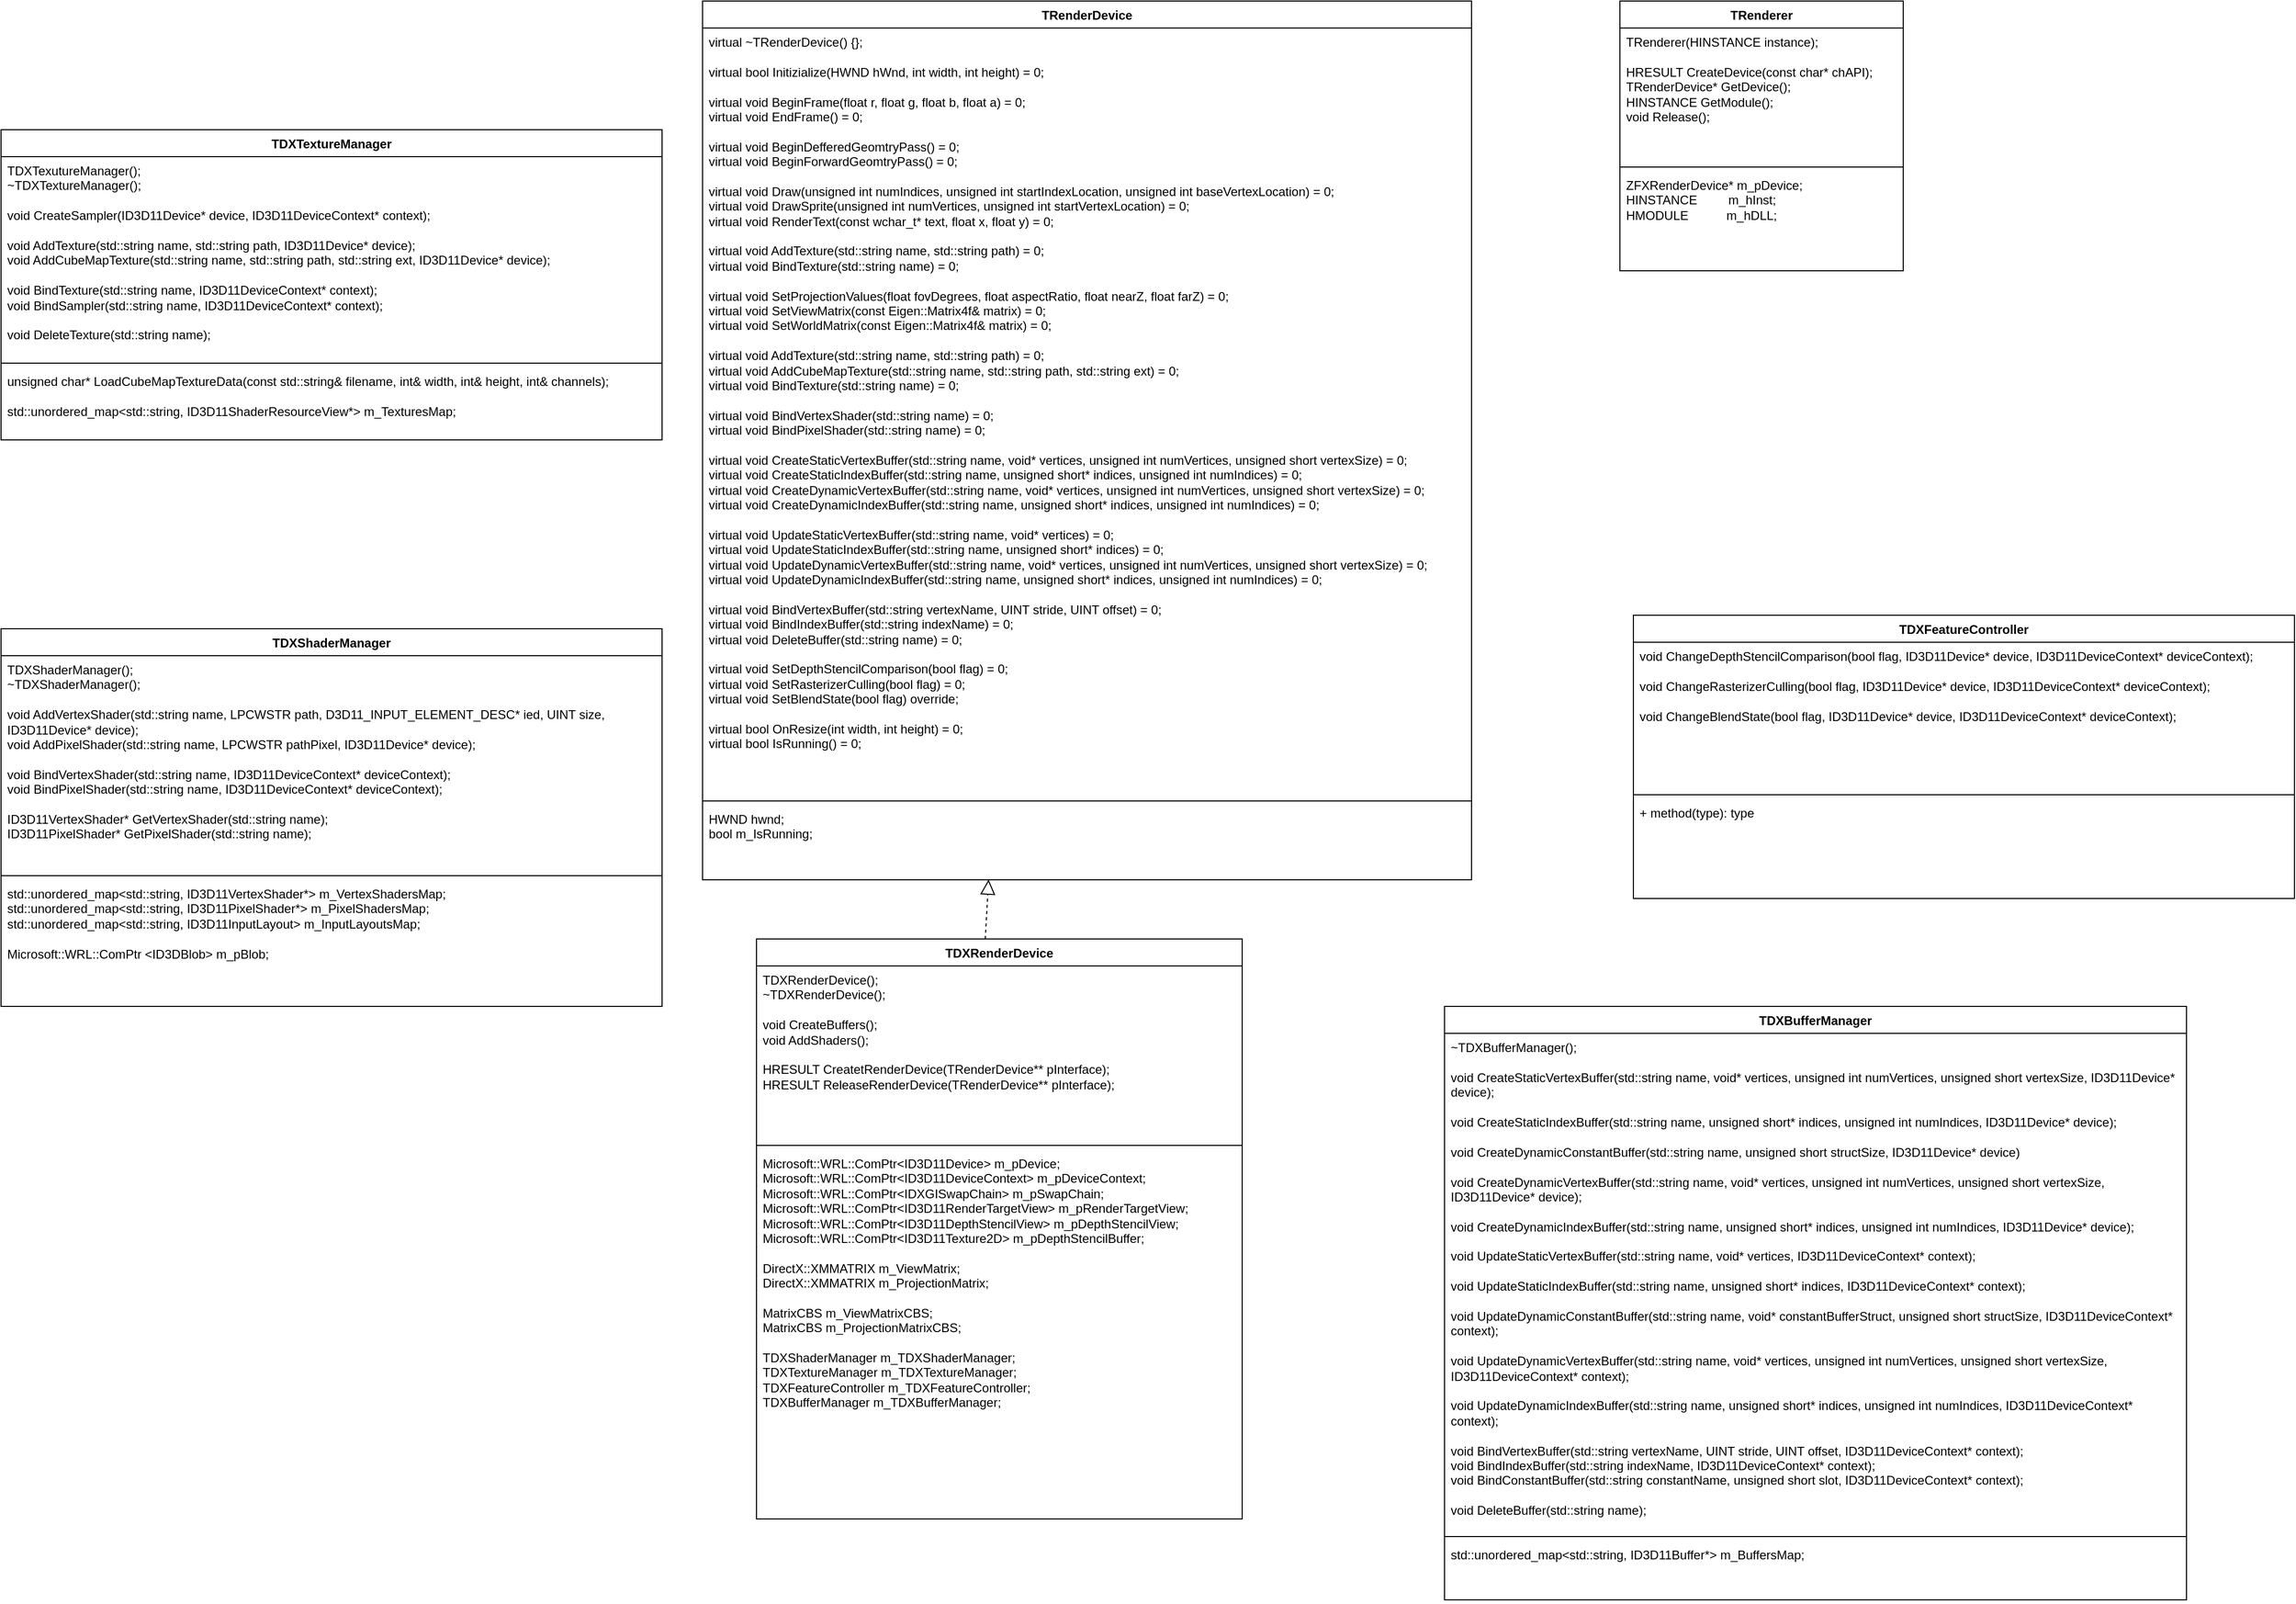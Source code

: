<mxfile version="24.9.0">
  <diagram name="Страница — 1" id="iS9kPeVT_qTxmNW6HSiJ">
    <mxGraphModel dx="2234" dy="782" grid="1" gridSize="13" guides="1" tooltips="1" connect="1" arrows="1" fold="1" page="0" pageScale="1" pageWidth="827" pageHeight="1169" background="none" math="0" shadow="0">
      <root>
        <mxCell id="0" />
        <mxCell id="1" parent="0" />
        <mxCell id="LnMvlJYZvyKWMzvUD1xX-2" value="TRenderDevice" style="swimlane;fontStyle=1;align=center;verticalAlign=top;childLayout=stackLayout;horizontal=1;startSize=26;horizontalStack=0;resizeParent=1;resizeParentMax=0;resizeLast=0;collapsible=1;marginBottom=0;whiteSpace=wrap;html=1;" parent="1" vertex="1">
          <mxGeometry x="-13" y="71" width="741" height="847" as="geometry" />
        </mxCell>
        <mxCell id="LnMvlJYZvyKWMzvUD1xX-3" value="&lt;div&gt;virtual ~TRenderDevice() {};&lt;br&gt;&lt;/div&gt;&lt;div&gt;&lt;br&gt;&lt;/div&gt;&lt;div&gt;virtual bool Initizialize(HWND hWnd, int width, int height) = 0;&lt;/div&gt;&lt;div&gt;&lt;br&gt;&lt;/div&gt;&lt;div&gt;virtual void BeginFrame(float r, float g, float b, float a) = 0;&lt;/div&gt;&lt;div&gt;virtual void EndFrame() = 0;&lt;/div&gt;&lt;div&gt;&lt;br&gt;&lt;/div&gt;&lt;div&gt;virtual void BeginDefferedGeomtryPass() = 0;&lt;br&gt;virtual void BeginForwardGeomtryPass() = 0;&lt;br&gt;&lt;/div&gt;&lt;div&gt;&lt;br&gt;&lt;/div&gt;&lt;div&gt;virtual void Draw(unsigned int numIndices, unsigned int startIndexLocation, unsigned int baseVertexLocation) = 0;&lt;/div&gt;&lt;div&gt;virtual void DrawSprite(unsigned int numVertices, unsigned int startVertexLocation) = 0;&lt;br&gt;&lt;/div&gt;&lt;div&gt;virtual void RenderText(const wchar_t* text, float x, float y) = 0;&lt;br&gt;&lt;/div&gt;&lt;div&gt;&lt;br&gt;&lt;/div&gt;&lt;div&gt;virtual void AddTexture(std::string name, std::string path) = 0;&lt;br&gt;virtual void BindTexture(std::string name) = 0;&lt;br&gt;&lt;/div&gt;&lt;div&gt;&lt;br&gt;&lt;/div&gt;virtual void SetProjectionValues(float fovDegrees, float aspectRatio, float nearZ, float farZ) = 0;&lt;br&gt;&lt;div&gt;virtual void SetViewMatrix(const Eigen::Matrix4f&amp;amp; matrix) = 0;&lt;/div&gt;&lt;div&gt;virtual void SetWorldMatrix(const Eigen::Matrix4f&amp;amp; matrix) = 0;&lt;br&gt;&lt;/div&gt;&lt;div&gt;&lt;br&gt;&lt;/div&gt;&lt;div&gt;virtual void AddTexture(std::string name, std::string path) = 0;&lt;/div&gt;&lt;div&gt;virtual void AddCubeMapTexture(std::string name, std::string path, std::string ext) = 0;&lt;br&gt;&lt;/div&gt;&lt;div&gt;virtual void BindTexture(std::string name) = 0;&lt;/div&gt;&lt;div&gt;&lt;br&gt;&lt;/div&gt;&lt;div&gt;virtual void BindVertexShader(std::string name) = 0;&lt;br&gt;virtual void BindPixelShader(std::string name) = 0;&lt;/div&gt;&lt;div&gt;&lt;br&gt;&lt;/div&gt;&lt;div&gt;virtual void CreateStaticVertexBuffer(std::string name, void* vertices, unsigned int numVertices, unsigned short vertexSize) = 0;&lt;br&gt;virtual void CreateStaticIndexBuffer(std::string name, unsigned short* indices, unsigned int numIndices) = 0;&lt;/div&gt;&lt;div&gt;virtual void CreateDynamicVertexBuffer(std::string name, void* vertices, unsigned int numVertices, unsigned short vertexSize) = 0;&lt;br&gt;virtual void CreateDynamicIndexBuffer(std::string name, unsigned short* indices, unsigned int numIndices) = 0;&lt;br&gt;&lt;/div&gt;&lt;div&gt;&lt;br&gt;&lt;/div&gt;&lt;div&gt;virtual void UpdateStaticVertexBuffer(std::string name, void* vertices) = 0;&lt;br&gt;virtual void UpdateStaticIndexBuffer(std::string name, unsigned short* indices) = 0;&lt;/div&gt;&lt;div&gt;virtual void UpdateDynamicVertexBuffer(std::string name, void* vertices, unsigned int numVertices, unsigned short vertexSize) = 0;&lt;br&gt;virtual void UpdateDynamicIndexBuffer(std::string name, unsigned short* indices, unsigned int numIndices) = 0;&lt;br&gt;&lt;/div&gt;&lt;div&gt;&lt;br&gt;&lt;/div&gt;&lt;div&gt;virtual void BindVertexBuffer(std::string vertexName, UINT stride, UINT offset) = 0;&lt;br&gt;virtual void BindIndexBuffer(std::string indexName) = 0;&lt;br&gt;virtual void DeleteBuffer(std::string name) = 0;&lt;br&gt;&lt;/div&gt;&lt;div&gt;&lt;br&gt;&lt;/div&gt;&lt;div&gt;virtual void SetDepthStencilComparison(bool flag) = 0;&lt;br&gt;virtual void SetRasterizerCulling(bool flag) = 0;&lt;/div&gt;&lt;div&gt;virtual void SetBlendState(bool flag) override;&lt;br&gt;&lt;/div&gt;&lt;div&gt;&lt;br&gt;&lt;/div&gt;&lt;div&gt;virtual bool OnResize(int width, int height) = 0;&lt;/div&gt;&lt;div&gt;virtual bool IsRunning() = 0;&lt;br&gt;&lt;/div&gt;" style="text;strokeColor=none;fillColor=none;align=left;verticalAlign=top;spacingLeft=4;spacingRight=4;overflow=hidden;rotatable=0;points=[[0,0.5],[1,0.5]];portConstraint=eastwest;whiteSpace=wrap;html=1;" parent="LnMvlJYZvyKWMzvUD1xX-2" vertex="1">
          <mxGeometry y="26" width="741" height="741" as="geometry" />
        </mxCell>
        <mxCell id="LnMvlJYZvyKWMzvUD1xX-4" value="" style="line;strokeWidth=1;fillColor=none;align=left;verticalAlign=middle;spacingTop=-1;spacingLeft=3;spacingRight=3;rotatable=0;labelPosition=right;points=[];portConstraint=eastwest;strokeColor=inherit;" parent="LnMvlJYZvyKWMzvUD1xX-2" vertex="1">
          <mxGeometry y="767" width="741" height="8" as="geometry" />
        </mxCell>
        <mxCell id="LnMvlJYZvyKWMzvUD1xX-5" value="&lt;div&gt;HWND hwnd;&lt;br&gt;&lt;/div&gt;&lt;div&gt;bool m_IsRunning;&lt;br&gt;&lt;/div&gt;" style="text;strokeColor=none;fillColor=none;align=left;verticalAlign=top;spacingLeft=4;spacingRight=4;overflow=hidden;rotatable=0;points=[[0,0.5],[1,0.5]];portConstraint=eastwest;whiteSpace=wrap;html=1;" parent="LnMvlJYZvyKWMzvUD1xX-2" vertex="1">
          <mxGeometry y="775" width="741" height="72" as="geometry" />
        </mxCell>
        <mxCell id="LnMvlJYZvyKWMzvUD1xX-13" value="" style="endArrow=block;dashed=1;endFill=0;endSize=12;html=1;rounded=0;entryX=0.372;entryY=0.997;entryDx=0;entryDy=0;entryPerimeter=0;exitX=0.471;exitY=0;exitDx=0;exitDy=0;exitPerimeter=0;" parent="1" source="cNzNoUKR5_ti7T2eS_Fg-1" target="LnMvlJYZvyKWMzvUD1xX-5" edge="1">
          <mxGeometry width="160" relative="1" as="geometry">
            <mxPoint x="319" y="529" as="sourcePoint" />
            <mxPoint x="500" y="320" as="targetPoint" />
          </mxGeometry>
        </mxCell>
        <mxCell id="cNzNoUKR5_ti7T2eS_Fg-1" value="TDXRenderDevice" style="swimlane;fontStyle=1;align=center;verticalAlign=top;childLayout=stackLayout;horizontal=1;startSize=26;horizontalStack=0;resizeParent=1;resizeParentMax=0;resizeLast=0;collapsible=1;marginBottom=0;whiteSpace=wrap;html=1;" parent="1" vertex="1">
          <mxGeometry x="39" y="975" width="468" height="559" as="geometry" />
        </mxCell>
        <mxCell id="cNzNoUKR5_ti7T2eS_Fg-2" value="&lt;div&gt;TDXRenderDevice();&lt;/div&gt;&lt;div&gt;~TDXRenderDevice();&lt;/div&gt;&lt;div&gt;&lt;br&gt;&lt;/div&gt;&lt;div&gt;void CreateBuffers();&lt;/div&gt;&lt;div&gt;void AddShaders();&lt;/div&gt;&lt;div&gt;&lt;br&gt;&lt;/div&gt;&lt;div&gt;HRESULT CreatetRenderDevice(TRenderDevice** pInterface);&amp;nbsp;&amp;nbsp;&amp;nbsp;&amp;nbsp;&lt;/div&gt;&lt;div&gt;HRESULT ReleaseRenderDevice(TRenderDevice** pInterface);&lt;br&gt;&lt;br&gt;&lt;/div&gt;" style="text;strokeColor=none;fillColor=none;align=left;verticalAlign=top;spacingLeft=4;spacingRight=4;overflow=hidden;rotatable=0;points=[[0,0.5],[1,0.5]];portConstraint=eastwest;whiteSpace=wrap;html=1;" parent="cNzNoUKR5_ti7T2eS_Fg-1" vertex="1">
          <mxGeometry y="26" width="468" height="169" as="geometry" />
        </mxCell>
        <mxCell id="cNzNoUKR5_ti7T2eS_Fg-3" value="" style="line;strokeWidth=1;fillColor=none;align=left;verticalAlign=middle;spacingTop=-1;spacingLeft=3;spacingRight=3;rotatable=0;labelPosition=right;points=[];portConstraint=eastwest;strokeColor=inherit;" parent="cNzNoUKR5_ti7T2eS_Fg-1" vertex="1">
          <mxGeometry y="195" width="468" height="8" as="geometry" />
        </mxCell>
        <mxCell id="cNzNoUKR5_ti7T2eS_Fg-4" value="&lt;div&gt;Microsoft::WRL::ComPtr&amp;lt;ID3D11Device&amp;gt; m_pDevice; Microsoft::WRL::ComPtr&amp;lt;ID3D11DeviceContext&amp;gt; m_pDeviceContext; Microsoft::WRL::ComPtr&amp;lt;IDXGISwapChain&amp;gt; m_pSwapChain; Microsoft::WRL::ComPtr&amp;lt;ID3D11RenderTargetView&amp;gt; m_pRenderTargetView; Microsoft::WRL::ComPtr&amp;lt;ID3D11DepthStencilView&amp;gt; m_pDepthStencilView; Microsoft::WRL::ComPtr&amp;lt;ID3D11Texture2D&amp;gt; m_pDepthStencilBuffer;&lt;/div&gt;&lt;div&gt;&lt;br&gt;&lt;/div&gt;DirectX::XMMATRIX m_ViewMatrix;&lt;br&gt;DirectX::XMMATRIX m_ProjectionMatrix;&lt;br&gt;&lt;br&gt;MatrixCBS m_ViewMatrixCBS;&lt;br&gt;MatrixCBS m_ProjectionMatrixCBS;&lt;br&gt;&lt;br&gt;TDXShaderManager m_TDXShaderManager;&lt;br&gt;TDXTextureManager m_TDXTextureManager;&lt;br&gt;TDXFeatureController m_TDXFeatureController;&lt;br&gt;TDXBufferManager m_TDXBufferManager;" style="text;strokeColor=none;fillColor=none;align=left;verticalAlign=top;spacingLeft=4;spacingRight=4;overflow=hidden;rotatable=0;points=[[0,0.5],[1,0.5]];portConstraint=eastwest;whiteSpace=wrap;html=1;" parent="cNzNoUKR5_ti7T2eS_Fg-1" vertex="1">
          <mxGeometry y="203" width="468" height="356" as="geometry" />
        </mxCell>
        <mxCell id="cNzNoUKR5_ti7T2eS_Fg-5" value="TRenderer" style="swimlane;fontStyle=1;align=center;verticalAlign=top;childLayout=stackLayout;horizontal=1;startSize=26;horizontalStack=0;resizeParent=1;resizeParentMax=0;resizeLast=0;collapsible=1;marginBottom=0;whiteSpace=wrap;html=1;" parent="1" vertex="1">
          <mxGeometry x="871" y="71" width="273" height="260" as="geometry" />
        </mxCell>
        <mxCell id="cNzNoUKR5_ti7T2eS_Fg-6" value="&lt;div&gt;TRenderer(HINSTANCE instance);&lt;/div&gt;&lt;div&gt;&lt;br&gt;&lt;/div&gt;&lt;div&gt;HRESULT CreateDevice(const char* chAPI);&lt;/div&gt;&lt;div&gt;TRenderDevice* GetDevice();&lt;/div&gt;&lt;div&gt;HINSTANCE GetModule();&lt;/div&gt;&lt;div&gt;void Release();&lt;br&gt;&lt;/div&gt;" style="text;strokeColor=none;fillColor=none;align=left;verticalAlign=top;spacingLeft=4;spacingRight=4;overflow=hidden;rotatable=0;points=[[0,0.5],[1,0.5]];portConstraint=eastwest;whiteSpace=wrap;html=1;" parent="cNzNoUKR5_ti7T2eS_Fg-5" vertex="1">
          <mxGeometry y="26" width="273" height="130" as="geometry" />
        </mxCell>
        <mxCell id="cNzNoUKR5_ti7T2eS_Fg-7" value="" style="line;strokeWidth=1;fillColor=none;align=left;verticalAlign=middle;spacingTop=-1;spacingLeft=3;spacingRight=3;rotatable=0;labelPosition=right;points=[];portConstraint=eastwest;strokeColor=inherit;" parent="cNzNoUKR5_ti7T2eS_Fg-5" vertex="1">
          <mxGeometry y="156" width="273" height="8" as="geometry" />
        </mxCell>
        <mxCell id="cNzNoUKR5_ti7T2eS_Fg-8" value="ZFXRenderDevice* m_pDevice;&lt;br&gt;HINSTANCE&amp;nbsp;&amp;nbsp;&amp;nbsp;&amp;nbsp;&amp;nbsp;&amp;nbsp;&amp;nbsp;&amp;nbsp; m_hInst;&lt;br&gt;HMODULE&amp;nbsp;&amp;nbsp;&amp;nbsp;&amp;nbsp;&amp;nbsp;&amp;nbsp;&amp;nbsp;&amp;nbsp;&amp;nbsp;&amp;nbsp; m_hDLL;" style="text;strokeColor=none;fillColor=none;align=left;verticalAlign=top;spacingLeft=4;spacingRight=4;overflow=hidden;rotatable=0;points=[[0,0.5],[1,0.5]];portConstraint=eastwest;whiteSpace=wrap;html=1;" parent="cNzNoUKR5_ti7T2eS_Fg-5" vertex="1">
          <mxGeometry y="164" width="273" height="96" as="geometry" />
        </mxCell>
        <mxCell id="Nmb29etkxSLf_LVVn4ak-1" value="TDXShaderManager" style="swimlane;fontStyle=1;align=center;verticalAlign=top;childLayout=stackLayout;horizontal=1;startSize=26;horizontalStack=0;resizeParent=1;resizeParentMax=0;resizeLast=0;collapsible=1;marginBottom=0;whiteSpace=wrap;html=1;" parent="1" vertex="1">
          <mxGeometry x="-689" y="676" width="637" height="364" as="geometry" />
        </mxCell>
        <mxCell id="Nmb29etkxSLf_LVVn4ak-2" value="&lt;div&gt;TDXShaderManager();&lt;/div&gt;&lt;div&gt;~TDXShaderManager();&lt;/div&gt;&lt;div&gt;&lt;br&gt;&lt;/div&gt;&lt;div&gt;void AddVertexShader(std::string name, LPCWSTR path, D3D11_INPUT_ELEMENT_DESC* ied, UINT size, ID3D11Device* device);&lt;/div&gt;&lt;div&gt;void AddPixelShader(std::string name, LPCWSTR pathPixel, ID3D11Device* device);&lt;/div&gt;&lt;div&gt;&lt;br&gt;&lt;/div&gt;&lt;div&gt;void BindVertexShader(std::string name, ID3D11DeviceContext* deviceContext);&lt;/div&gt;&lt;div&gt;void BindPixelShader(std::string name, ID3D11DeviceContext* deviceContext);&lt;/div&gt;&lt;div&gt;&lt;br&gt;&lt;/div&gt;&lt;div&gt;ID3D11VertexShader* GetVertexShader(std::string name);&lt;/div&gt;&lt;div&gt;ID3D11PixelShader* GetPixelShader(std::string name);&lt;/div&gt;" style="text;strokeColor=none;fillColor=none;align=left;verticalAlign=top;spacingLeft=4;spacingRight=4;overflow=hidden;rotatable=0;points=[[0,0.5],[1,0.5]];portConstraint=eastwest;whiteSpace=wrap;html=1;" parent="Nmb29etkxSLf_LVVn4ak-1" vertex="1">
          <mxGeometry y="26" width="637" height="208" as="geometry" />
        </mxCell>
        <mxCell id="Nmb29etkxSLf_LVVn4ak-3" value="" style="line;strokeWidth=1;fillColor=none;align=left;verticalAlign=middle;spacingTop=-1;spacingLeft=3;spacingRight=3;rotatable=0;labelPosition=right;points=[];portConstraint=eastwest;strokeColor=inherit;" parent="Nmb29etkxSLf_LVVn4ak-1" vertex="1">
          <mxGeometry y="234" width="637" height="8" as="geometry" />
        </mxCell>
        <mxCell id="Nmb29etkxSLf_LVVn4ak-4" value="&lt;div&gt;std::unordered_map&amp;lt;std::string, ID3D11VertexShader*&amp;gt; m_VertexShadersMap;&lt;/div&gt;&lt;div&gt;&lt;div&gt;std::unordered_map&amp;lt;std::string, ID3D11PixelShader*&amp;gt; m_PixelShadersMap;&lt;/div&gt;&lt;div&gt;&lt;div&gt;std::unordered_map&amp;lt;std::string, ID3D11InputLayout&amp;gt; m_InputLayoutsMap;&lt;/div&gt;&lt;div&gt;&lt;br&gt;&lt;/div&gt;&lt;div&gt;Microsoft::WRL::ComPtr &amp;lt;ID3DBlob&amp;gt; m_pBlob;&lt;/div&gt;&lt;/div&gt;&lt;/div&gt;" style="text;strokeColor=none;fillColor=none;align=left;verticalAlign=top;spacingLeft=4;spacingRight=4;overflow=hidden;rotatable=0;points=[[0,0.5],[1,0.5]];portConstraint=eastwest;whiteSpace=wrap;html=1;" parent="Nmb29etkxSLf_LVVn4ak-1" vertex="1">
          <mxGeometry y="242" width="637" height="122" as="geometry" />
        </mxCell>
        <mxCell id="j0UoL_jZY-VV4XArSAp1-1" value="&lt;div&gt;TDXTextureManager&lt;/div&gt;" style="swimlane;fontStyle=1;align=center;verticalAlign=top;childLayout=stackLayout;horizontal=1;startSize=26;horizontalStack=0;resizeParent=1;resizeParentMax=0;resizeLast=0;collapsible=1;marginBottom=0;whiteSpace=wrap;html=1;" parent="1" vertex="1">
          <mxGeometry x="-689" y="195" width="637" height="299" as="geometry" />
        </mxCell>
        <mxCell id="j0UoL_jZY-VV4XArSAp1-2" value="&lt;div&gt;TDXTexutureManager();&lt;/div&gt;&lt;div&gt;~TDXTextureManager();&lt;/div&gt;&lt;div&gt;&lt;br&gt;&lt;/div&gt;&lt;div&gt;void CreateSampler(ID3D11Device* device, ID3D11DeviceContext* context);&lt;br&gt;&lt;/div&gt;&lt;div&gt;&lt;br&gt;&lt;/div&gt;&lt;div&gt;void AddTexture(std::string name, std::string path, ID3D11Device* device);&lt;/div&gt;&lt;div&gt;void AddCubeMapTexture(std::string name, std::string path, std::string ext, ID3D11Device* device);&lt;br&gt;&lt;/div&gt;&lt;div&gt;&lt;br&gt;&lt;/div&gt;&lt;div&gt;void BindTexture(std::string name, ID3D11DeviceContext* context);&lt;/div&gt;&lt;div&gt;void BindSampler(std::string name, ID3D11DeviceContext* context);&lt;br&gt;&lt;/div&gt;&lt;div&gt;&lt;br&gt;&lt;/div&gt;&lt;div&gt;void DeleteTexture(std::string name);&lt;/div&gt;" style="text;strokeColor=none;fillColor=none;align=left;verticalAlign=top;spacingLeft=4;spacingRight=4;overflow=hidden;rotatable=0;points=[[0,0.5],[1,0.5]];portConstraint=eastwest;whiteSpace=wrap;html=1;" parent="j0UoL_jZY-VV4XArSAp1-1" vertex="1">
          <mxGeometry y="26" width="637" height="195" as="geometry" />
        </mxCell>
        <mxCell id="j0UoL_jZY-VV4XArSAp1-3" value="" style="line;strokeWidth=1;fillColor=none;align=left;verticalAlign=middle;spacingTop=-1;spacingLeft=3;spacingRight=3;rotatable=0;labelPosition=right;points=[];portConstraint=eastwest;strokeColor=inherit;" parent="j0UoL_jZY-VV4XArSAp1-1" vertex="1">
          <mxGeometry y="221" width="637" height="8" as="geometry" />
        </mxCell>
        <mxCell id="j0UoL_jZY-VV4XArSAp1-4" value="unsigned char* LoadCubeMapTextureData(const std::string&amp;amp; filename, int&amp;amp; width, int&amp;amp; height, int&amp;amp; channels);&lt;br&gt;&lt;br&gt;&lt;div&gt;std::unordered_map&amp;lt;std::string, ID3D11ShaderResourceView*&amp;gt; m_TexturesMap;&lt;/div&gt;" style="text;strokeColor=none;fillColor=none;align=left;verticalAlign=top;spacingLeft=4;spacingRight=4;overflow=hidden;rotatable=0;points=[[0,0.5],[1,0.5]];portConstraint=eastwest;whiteSpace=wrap;html=1;" parent="j0UoL_jZY-VV4XArSAp1-1" vertex="1">
          <mxGeometry y="229" width="637" height="70" as="geometry" />
        </mxCell>
        <mxCell id="85-j-p2QJw2XKJVX7Edh-1" value="TDXFeatureController" style="swimlane;fontStyle=1;align=center;verticalAlign=top;childLayout=stackLayout;horizontal=1;startSize=26;horizontalStack=0;resizeParent=1;resizeParentMax=0;resizeLast=0;collapsible=1;marginBottom=0;whiteSpace=wrap;html=1;" parent="1" vertex="1">
          <mxGeometry x="884" y="663" width="637" height="273" as="geometry" />
        </mxCell>
        <mxCell id="85-j-p2QJw2XKJVX7Edh-2" value="&lt;div&gt;&lt;span class=&quot;hljs-type&quot;&gt;void&lt;/span&gt; &lt;span class=&quot;hljs-title&quot;&gt;ChangeDepthStencilComparison&lt;/span&gt;&lt;span class=&quot;hljs-params&quot;&gt;(&lt;/span&gt;&lt;span class=&quot;hljs-params&quot;&gt;bool flag&lt;/span&gt;&lt;span class=&quot;hljs-params&quot;&gt;, &lt;/span&gt;ID3D11Device* device, ID3D11DeviceContext* deviceContext&lt;span class=&quot;hljs-params&quot;&gt;);&lt;/span&gt;&lt;/div&gt;&lt;div&gt;&lt;span class=&quot;hljs-params&quot;&gt;&lt;br&gt;&lt;/span&gt;&lt;/div&gt;&lt;div&gt;&lt;span class=&quot;hljs-params&quot;&gt;void ChangeRasterizerCulling(bool flag, ID3D11Device* device, ID3D11DeviceContext* deviceContext);&lt;br&gt;&lt;/span&gt;&lt;/div&gt;&lt;div&gt;&lt;span class=&quot;hljs-params&quot;&gt;&lt;br&gt;&lt;/span&gt;&lt;/div&gt;&lt;div&gt;&lt;span class=&quot;hljs-params&quot;&gt;void ChangeBlendState(bool flag, ID3D11Device* device, ID3D11DeviceContext* deviceContext);&lt;br&gt;&lt;/span&gt;&lt;/div&gt;" style="text;strokeColor=none;fillColor=none;align=left;verticalAlign=top;spacingLeft=4;spacingRight=4;overflow=hidden;rotatable=0;points=[[0,0.5],[1,0.5]];portConstraint=eastwest;whiteSpace=wrap;html=1;" parent="85-j-p2QJw2XKJVX7Edh-1" vertex="1">
          <mxGeometry y="26" width="637" height="143" as="geometry" />
        </mxCell>
        <mxCell id="85-j-p2QJw2XKJVX7Edh-3" value="" style="line;strokeWidth=1;fillColor=none;align=left;verticalAlign=middle;spacingTop=-1;spacingLeft=3;spacingRight=3;rotatable=0;labelPosition=right;points=[];portConstraint=eastwest;strokeColor=inherit;" parent="85-j-p2QJw2XKJVX7Edh-1" vertex="1">
          <mxGeometry y="169" width="637" height="8" as="geometry" />
        </mxCell>
        <mxCell id="85-j-p2QJw2XKJVX7Edh-4" value="+ method(type): type" style="text;strokeColor=none;fillColor=none;align=left;verticalAlign=top;spacingLeft=4;spacingRight=4;overflow=hidden;rotatable=0;points=[[0,0.5],[1,0.5]];portConstraint=eastwest;whiteSpace=wrap;html=1;" parent="85-j-p2QJw2XKJVX7Edh-1" vertex="1">
          <mxGeometry y="177" width="637" height="96" as="geometry" />
        </mxCell>
        <mxCell id="zGQ5QOaMirLtcjMx9zrs-1" value="TDXBufferManager" style="swimlane;fontStyle=1;align=center;verticalAlign=top;childLayout=stackLayout;horizontal=1;startSize=26;horizontalStack=0;resizeParent=1;resizeParentMax=0;resizeLast=0;collapsible=1;marginBottom=0;whiteSpace=wrap;html=1;" parent="1" vertex="1">
          <mxGeometry x="702" y="1040" width="715" height="572" as="geometry" />
        </mxCell>
        <mxCell id="zGQ5QOaMirLtcjMx9zrs-2" value="~TDXBufferManager();&lt;br&gt;&lt;br&gt;void CreateStaticVertexBuffer(std::string name, void* vertices, unsigned int numVertices, unsigned short vertexSize, ID3D11Device* device);&lt;br&gt;&lt;br&gt;&lt;div&gt;void CreateStaticIndexBuffer(std::string name, unsigned short* indices, unsigned int numIndices, ID3D11Device* device);&lt;/div&gt;&lt;div&gt;&lt;br&gt;&lt;/div&gt;&lt;div&gt;void CreateDynamicConstantBuffer(std::string name, unsigned short structSize, ID3D11Device* device)&lt;/div&gt;&lt;div&gt;&lt;br&gt;&lt;/div&gt;&lt;div&gt;void CreateDynamicVertexBuffer(std::string name, void* vertices, unsigned int numVertices, unsigned short vertexSize, ID3D11Device* device);&lt;br&gt;&lt;br&gt;void CreateDynamicIndexBuffer(std::string name, unsigned short* indices, unsigned int numIndices, ID3D11Device* device);&lt;br&gt;&lt;/div&gt;&lt;br&gt;void UpdateStaticVertexBuffer(std::string name, void* vertices, ID3D11DeviceContext* context);&lt;br&gt;&lt;br&gt;&lt;div&gt;void UpdateStaticIndexBuffer(std::string name, unsigned short* indices, ID3D11DeviceContext* context);&lt;/div&gt;&lt;div&gt;&lt;br&gt;&lt;/div&gt;&lt;div&gt;void UpdateDynamicConstantBuffer(std::string name, void* constantBufferStruct, unsigned short structSize, ID3D11DeviceContext* context);&lt;/div&gt;&lt;div&gt;&lt;br&gt;&lt;/div&gt;&lt;div&gt;void UpdateDynamicVertexBuffer(std::string name, void* vertices, unsigned int numVertices, unsigned short vertexSize, ID3D11DeviceContext* context);&lt;br&gt;&lt;br&gt;void UpdateDynamicIndexBuffer(std::string name, unsigned short* indices, unsigned int numIndices, ID3D11DeviceContext* context);&lt;br&gt;&lt;/div&gt;&lt;br&gt;void BindVertexBuffer(std::string vertexName, UINT stride, UINT offset, ID3D11DeviceContext* context);&lt;br&gt;&lt;div&gt;void BindIndexBuffer(std::string indexName, ID3D11DeviceContext* context);&lt;/div&gt;&lt;div&gt;void BindConstantBuffer(std::string constantName, unsigned short slot, ID3D11DeviceContext* context);&lt;br&gt;&lt;/div&gt;&lt;br&gt;void DeleteBuffer(std::string name);" style="text;strokeColor=none;fillColor=none;align=left;verticalAlign=top;spacingLeft=4;spacingRight=4;overflow=hidden;rotatable=0;points=[[0,0.5],[1,0.5]];portConstraint=eastwest;whiteSpace=wrap;html=1;" parent="zGQ5QOaMirLtcjMx9zrs-1" vertex="1">
          <mxGeometry y="26" width="715" height="481" as="geometry" />
        </mxCell>
        <mxCell id="zGQ5QOaMirLtcjMx9zrs-3" value="" style="line;strokeWidth=1;fillColor=none;align=left;verticalAlign=middle;spacingTop=-1;spacingLeft=3;spacingRight=3;rotatable=0;labelPosition=right;points=[];portConstraint=eastwest;strokeColor=inherit;" parent="zGQ5QOaMirLtcjMx9zrs-1" vertex="1">
          <mxGeometry y="507" width="715" height="8" as="geometry" />
        </mxCell>
        <mxCell id="zGQ5QOaMirLtcjMx9zrs-4" value="&lt;div&gt;std::unordered_map&amp;lt;std::string, ID3D11Buffer*&amp;gt; m_BuffersMap;&lt;/div&gt;" style="text;strokeColor=none;fillColor=none;align=left;verticalAlign=top;spacingLeft=4;spacingRight=4;overflow=hidden;rotatable=0;points=[[0,0.5],[1,0.5]];portConstraint=eastwest;whiteSpace=wrap;html=1;" parent="zGQ5QOaMirLtcjMx9zrs-1" vertex="1">
          <mxGeometry y="515" width="715" height="57" as="geometry" />
        </mxCell>
      </root>
    </mxGraphModel>
  </diagram>
</mxfile>
